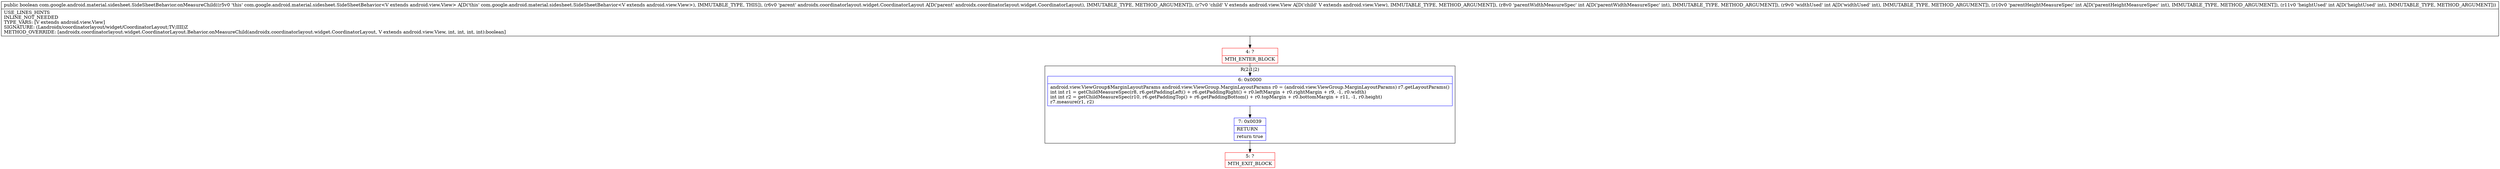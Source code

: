 digraph "CFG forcom.google.android.material.sidesheet.SideSheetBehavior.onMeasureChild(Landroidx\/coordinatorlayout\/widget\/CoordinatorLayout;Landroid\/view\/View;IIII)Z" {
subgraph cluster_Region_893787604 {
label = "R(2:1|2)";
node [shape=record,color=blue];
Node_6 [shape=record,label="{6\:\ 0x0000|android.view.ViewGroup$MarginLayoutParams android.view.ViewGroup.MarginLayoutParams r0 = (android.view.ViewGroup.MarginLayoutParams) r7.getLayoutParams()\lint int r1 = getChildMeasureSpec(r8, r6.getPaddingLeft() + r6.getPaddingRight() + r0.leftMargin + r0.rightMargin + r9, \-1, r0.width)\lint int r2 = getChildMeasureSpec(r10, r6.getPaddingTop() + r6.getPaddingBottom() + r0.topMargin + r0.bottomMargin + r11, \-1, r0.height)\lr7.measure(r1, r2)\l}"];
Node_7 [shape=record,label="{7\:\ 0x0039|RETURN\l|return true\l}"];
}
Node_4 [shape=record,color=red,label="{4\:\ ?|MTH_ENTER_BLOCK\l}"];
Node_5 [shape=record,color=red,label="{5\:\ ?|MTH_EXIT_BLOCK\l}"];
MethodNode[shape=record,label="{public boolean com.google.android.material.sidesheet.SideSheetBehavior.onMeasureChild((r5v0 'this' com.google.android.material.sidesheet.SideSheetBehavior\<V extends android.view.View\> A[D('this' com.google.android.material.sidesheet.SideSheetBehavior\<V extends android.view.View\>), IMMUTABLE_TYPE, THIS]), (r6v0 'parent' androidx.coordinatorlayout.widget.CoordinatorLayout A[D('parent' androidx.coordinatorlayout.widget.CoordinatorLayout), IMMUTABLE_TYPE, METHOD_ARGUMENT]), (r7v0 'child' V extends android.view.View A[D('child' V extends android.view.View), IMMUTABLE_TYPE, METHOD_ARGUMENT]), (r8v0 'parentWidthMeasureSpec' int A[D('parentWidthMeasureSpec' int), IMMUTABLE_TYPE, METHOD_ARGUMENT]), (r9v0 'widthUsed' int A[D('widthUsed' int), IMMUTABLE_TYPE, METHOD_ARGUMENT]), (r10v0 'parentHeightMeasureSpec' int A[D('parentHeightMeasureSpec' int), IMMUTABLE_TYPE, METHOD_ARGUMENT]), (r11v0 'heightUsed' int A[D('heightUsed' int), IMMUTABLE_TYPE, METHOD_ARGUMENT]))  | USE_LINES_HINTS\lINLINE_NOT_NEEDED\lTYPE_VARS: [V extends android.view.View]\lSIGNATURE: (Landroidx\/coordinatorlayout\/widget\/CoordinatorLayout;TV;IIII)Z\lMETHOD_OVERRIDE: [androidx.coordinatorlayout.widget.CoordinatorLayout.Behavior.onMeasureChild(androidx.coordinatorlayout.widget.CoordinatorLayout, V extends android.view.View, int, int, int, int):boolean]\l}"];
MethodNode -> Node_4;Node_6 -> Node_7;
Node_7 -> Node_5;
Node_4 -> Node_6;
}

